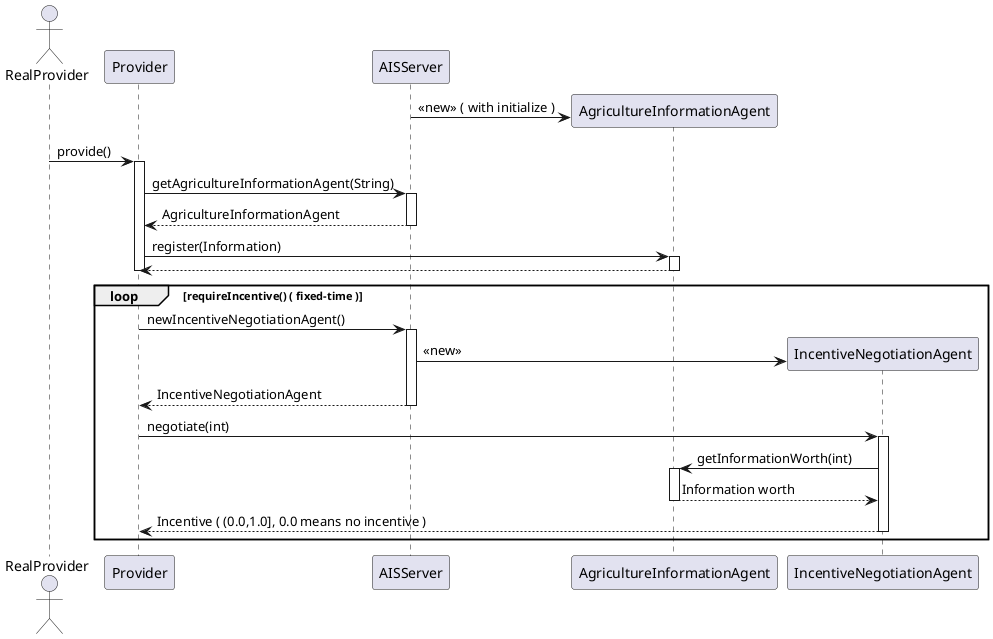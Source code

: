 @startuml

actor RealProvider as RealProvider
participant Provider as Provider
participant AISServer as AISS
participant AgricultureInformationAgent as AIA
participant IncentiveNegotiationAgent as INA

create AIA
AISS -> AIA : << new >> ( with initialize )
RealProvider -> Provider : provide()
activate Provider
Provider -> AISS : getAgricultureInformationAgent(String)
activate AISS
Provider <-- AISS : AgricultureInformationAgent
deactivate AISS
Provider -> AIA : register(Information)
activate AIA
Provider <-- AIA
deactivate AIA
deactivate Provider

loop requireIncentive() ( fixed-time )
    Provider -> AISS : newIncentiveNegotiationAgent()
    activate AISS
    create INA
    AISS -> INA : << new >>
    Provider <-- AISS : IncentiveNegotiationAgent
    deactivate AISS
    Provider -> INA : negotiate(int)
    activate INA
    AIA <- INA : getInformationWorth(int)
    activate AIA
    AIA --> INA : Information worth
    deactivate AIA
    Provider <-- INA : Incentive ( (0.0,1.0], 0.0 means no incentive )
    deactivate INA
    deactivate Provider
end

@enduml